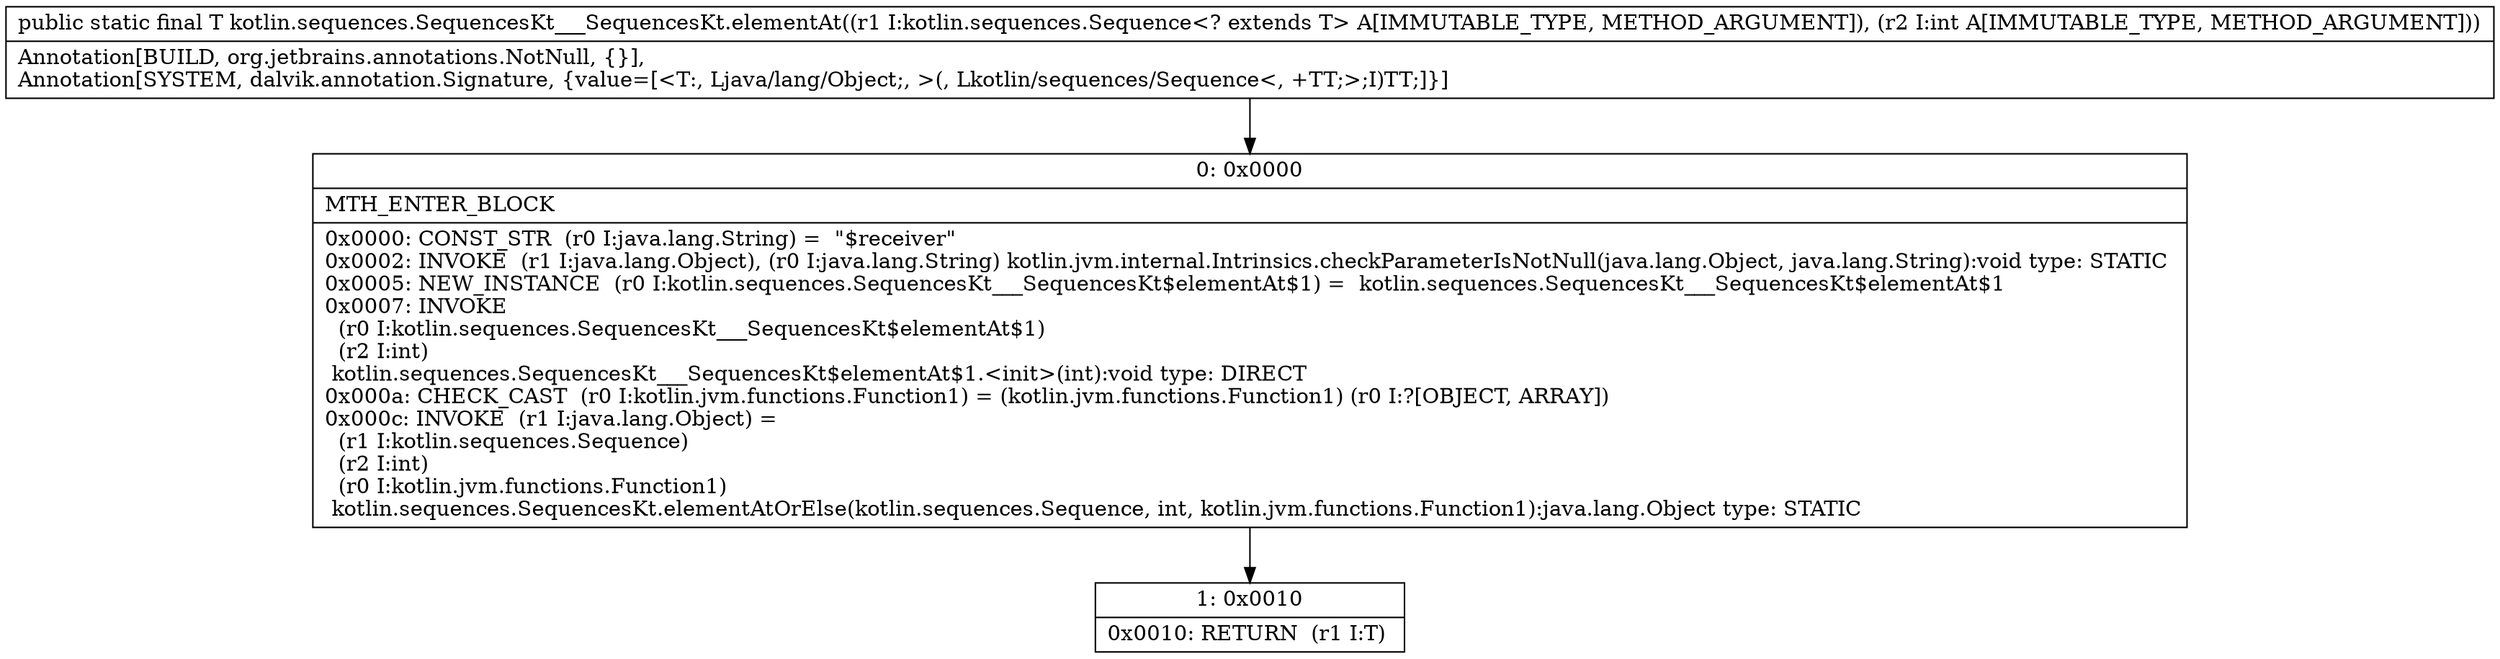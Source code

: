 digraph "CFG forkotlin.sequences.SequencesKt___SequencesKt.elementAt(Lkotlin\/sequences\/Sequence;I)Ljava\/lang\/Object;" {
Node_0 [shape=record,label="{0\:\ 0x0000|MTH_ENTER_BLOCK\l|0x0000: CONST_STR  (r0 I:java.lang.String) =  \"$receiver\" \l0x0002: INVOKE  (r1 I:java.lang.Object), (r0 I:java.lang.String) kotlin.jvm.internal.Intrinsics.checkParameterIsNotNull(java.lang.Object, java.lang.String):void type: STATIC \l0x0005: NEW_INSTANCE  (r0 I:kotlin.sequences.SequencesKt___SequencesKt$elementAt$1) =  kotlin.sequences.SequencesKt___SequencesKt$elementAt$1 \l0x0007: INVOKE  \l  (r0 I:kotlin.sequences.SequencesKt___SequencesKt$elementAt$1)\l  (r2 I:int)\l kotlin.sequences.SequencesKt___SequencesKt$elementAt$1.\<init\>(int):void type: DIRECT \l0x000a: CHECK_CAST  (r0 I:kotlin.jvm.functions.Function1) = (kotlin.jvm.functions.Function1) (r0 I:?[OBJECT, ARRAY]) \l0x000c: INVOKE  (r1 I:java.lang.Object) = \l  (r1 I:kotlin.sequences.Sequence)\l  (r2 I:int)\l  (r0 I:kotlin.jvm.functions.Function1)\l kotlin.sequences.SequencesKt.elementAtOrElse(kotlin.sequences.Sequence, int, kotlin.jvm.functions.Function1):java.lang.Object type: STATIC \l}"];
Node_1 [shape=record,label="{1\:\ 0x0010|0x0010: RETURN  (r1 I:T) \l}"];
MethodNode[shape=record,label="{public static final T kotlin.sequences.SequencesKt___SequencesKt.elementAt((r1 I:kotlin.sequences.Sequence\<? extends T\> A[IMMUTABLE_TYPE, METHOD_ARGUMENT]), (r2 I:int A[IMMUTABLE_TYPE, METHOD_ARGUMENT]))  | Annotation[BUILD, org.jetbrains.annotations.NotNull, \{\}], \lAnnotation[SYSTEM, dalvik.annotation.Signature, \{value=[\<T:, Ljava\/lang\/Object;, \>(, Lkotlin\/sequences\/Sequence\<, +TT;\>;I)TT;]\}]\l}"];
MethodNode -> Node_0;
Node_0 -> Node_1;
}

